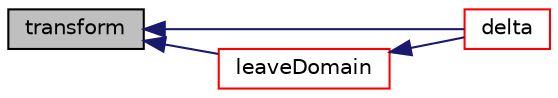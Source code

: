 digraph "transform"
{
  bgcolor="transparent";
  edge [fontname="Helvetica",fontsize="10",labelfontname="Helvetica",labelfontsize="10"];
  node [fontname="Helvetica",fontsize="10",shape=record];
  rankdir="LR";
  Node82 [label="transform",height=0.2,width=0.4,color="black", fillcolor="grey75", style="filled", fontcolor="black"];
  Node82 -> Node83 [dir="back",color="midnightblue",fontsize="10",style="solid",fontname="Helvetica"];
  Node83 [label="delta",height=0.2,width=0.4,color="red",URL="$a32249.html#a29b35039face980fbd644473e52bd7b0"];
  Node82 -> Node87 [dir="back",color="midnightblue",fontsize="10",style="solid",fontname="Helvetica"];
  Node87 [label="leaveDomain",height=0.2,width=0.4,color="red",URL="$a32249.html#ad715df4ee5b3ac336b4c7ef6fc1c4970",tooltip="Convert any absolute coordinates into relative to. "];
  Node87 -> Node83 [dir="back",color="midnightblue",fontsize="10",style="solid",fontname="Helvetica"];
}

